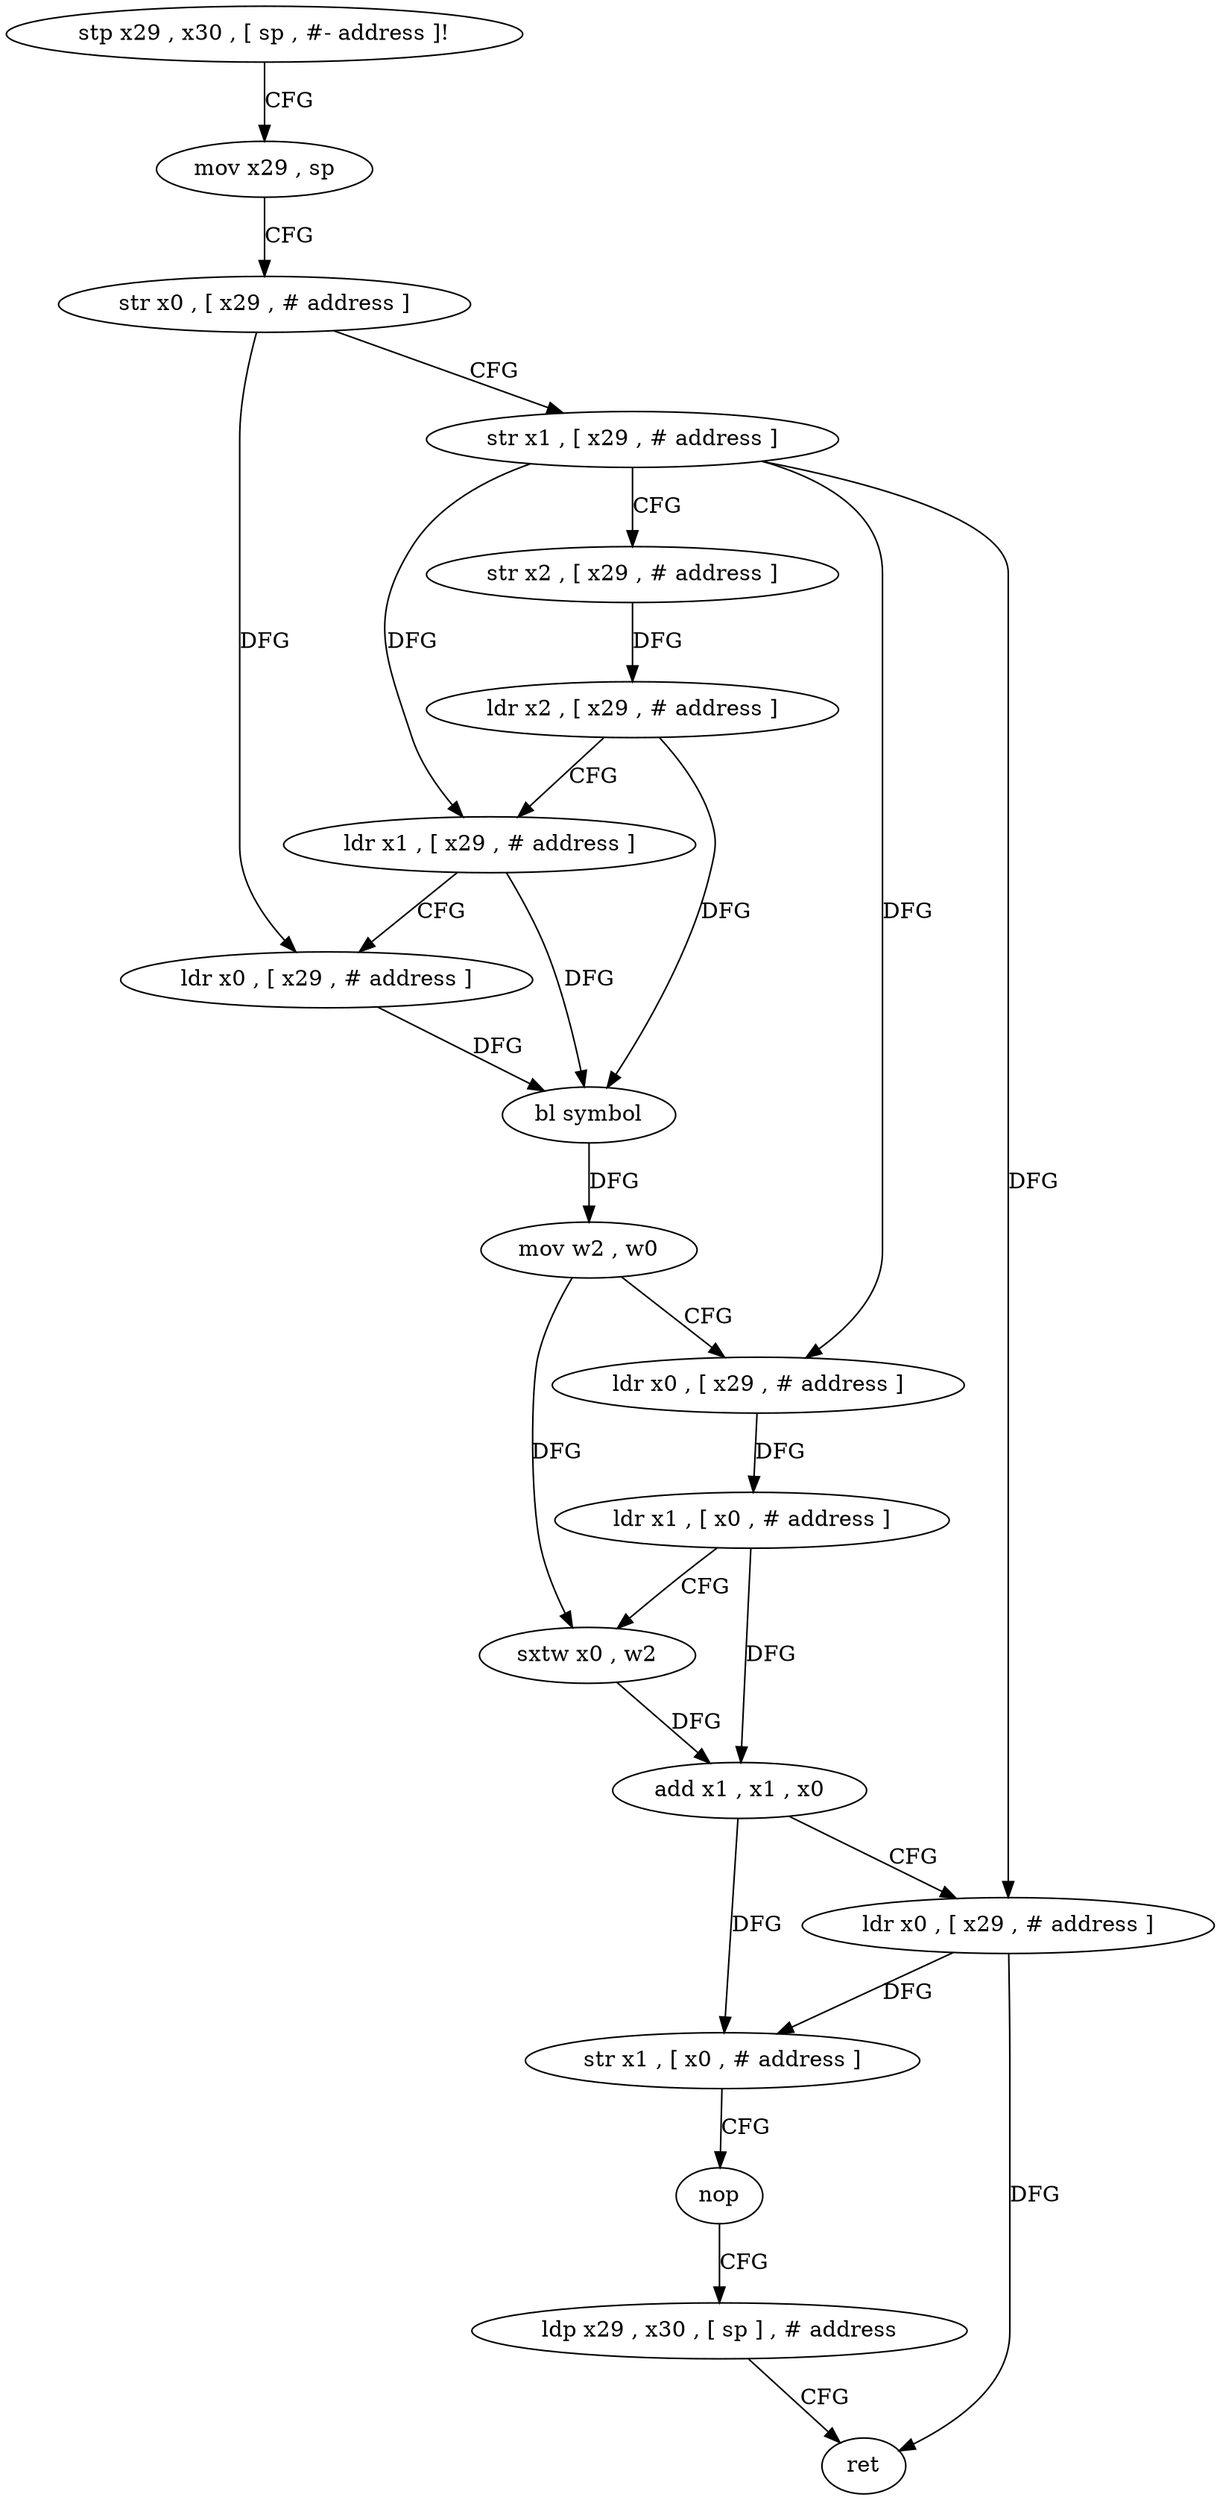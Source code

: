 digraph "func" {
"4418604" [label = "stp x29 , x30 , [ sp , #- address ]!" ]
"4418608" [label = "mov x29 , sp" ]
"4418612" [label = "str x0 , [ x29 , # address ]" ]
"4418616" [label = "str x1 , [ x29 , # address ]" ]
"4418620" [label = "str x2 , [ x29 , # address ]" ]
"4418624" [label = "ldr x2 , [ x29 , # address ]" ]
"4418628" [label = "ldr x1 , [ x29 , # address ]" ]
"4418632" [label = "ldr x0 , [ x29 , # address ]" ]
"4418636" [label = "bl symbol" ]
"4418640" [label = "mov w2 , w0" ]
"4418644" [label = "ldr x0 , [ x29 , # address ]" ]
"4418648" [label = "ldr x1 , [ x0 , # address ]" ]
"4418652" [label = "sxtw x0 , w2" ]
"4418656" [label = "add x1 , x1 , x0" ]
"4418660" [label = "ldr x0 , [ x29 , # address ]" ]
"4418664" [label = "str x1 , [ x0 , # address ]" ]
"4418668" [label = "nop" ]
"4418672" [label = "ldp x29 , x30 , [ sp ] , # address" ]
"4418676" [label = "ret" ]
"4418604" -> "4418608" [ label = "CFG" ]
"4418608" -> "4418612" [ label = "CFG" ]
"4418612" -> "4418616" [ label = "CFG" ]
"4418612" -> "4418632" [ label = "DFG" ]
"4418616" -> "4418620" [ label = "CFG" ]
"4418616" -> "4418628" [ label = "DFG" ]
"4418616" -> "4418644" [ label = "DFG" ]
"4418616" -> "4418660" [ label = "DFG" ]
"4418620" -> "4418624" [ label = "DFG" ]
"4418624" -> "4418628" [ label = "CFG" ]
"4418624" -> "4418636" [ label = "DFG" ]
"4418628" -> "4418632" [ label = "CFG" ]
"4418628" -> "4418636" [ label = "DFG" ]
"4418632" -> "4418636" [ label = "DFG" ]
"4418636" -> "4418640" [ label = "DFG" ]
"4418640" -> "4418644" [ label = "CFG" ]
"4418640" -> "4418652" [ label = "DFG" ]
"4418644" -> "4418648" [ label = "DFG" ]
"4418648" -> "4418652" [ label = "CFG" ]
"4418648" -> "4418656" [ label = "DFG" ]
"4418652" -> "4418656" [ label = "DFG" ]
"4418656" -> "4418660" [ label = "CFG" ]
"4418656" -> "4418664" [ label = "DFG" ]
"4418660" -> "4418664" [ label = "DFG" ]
"4418660" -> "4418676" [ label = "DFG" ]
"4418664" -> "4418668" [ label = "CFG" ]
"4418668" -> "4418672" [ label = "CFG" ]
"4418672" -> "4418676" [ label = "CFG" ]
}
